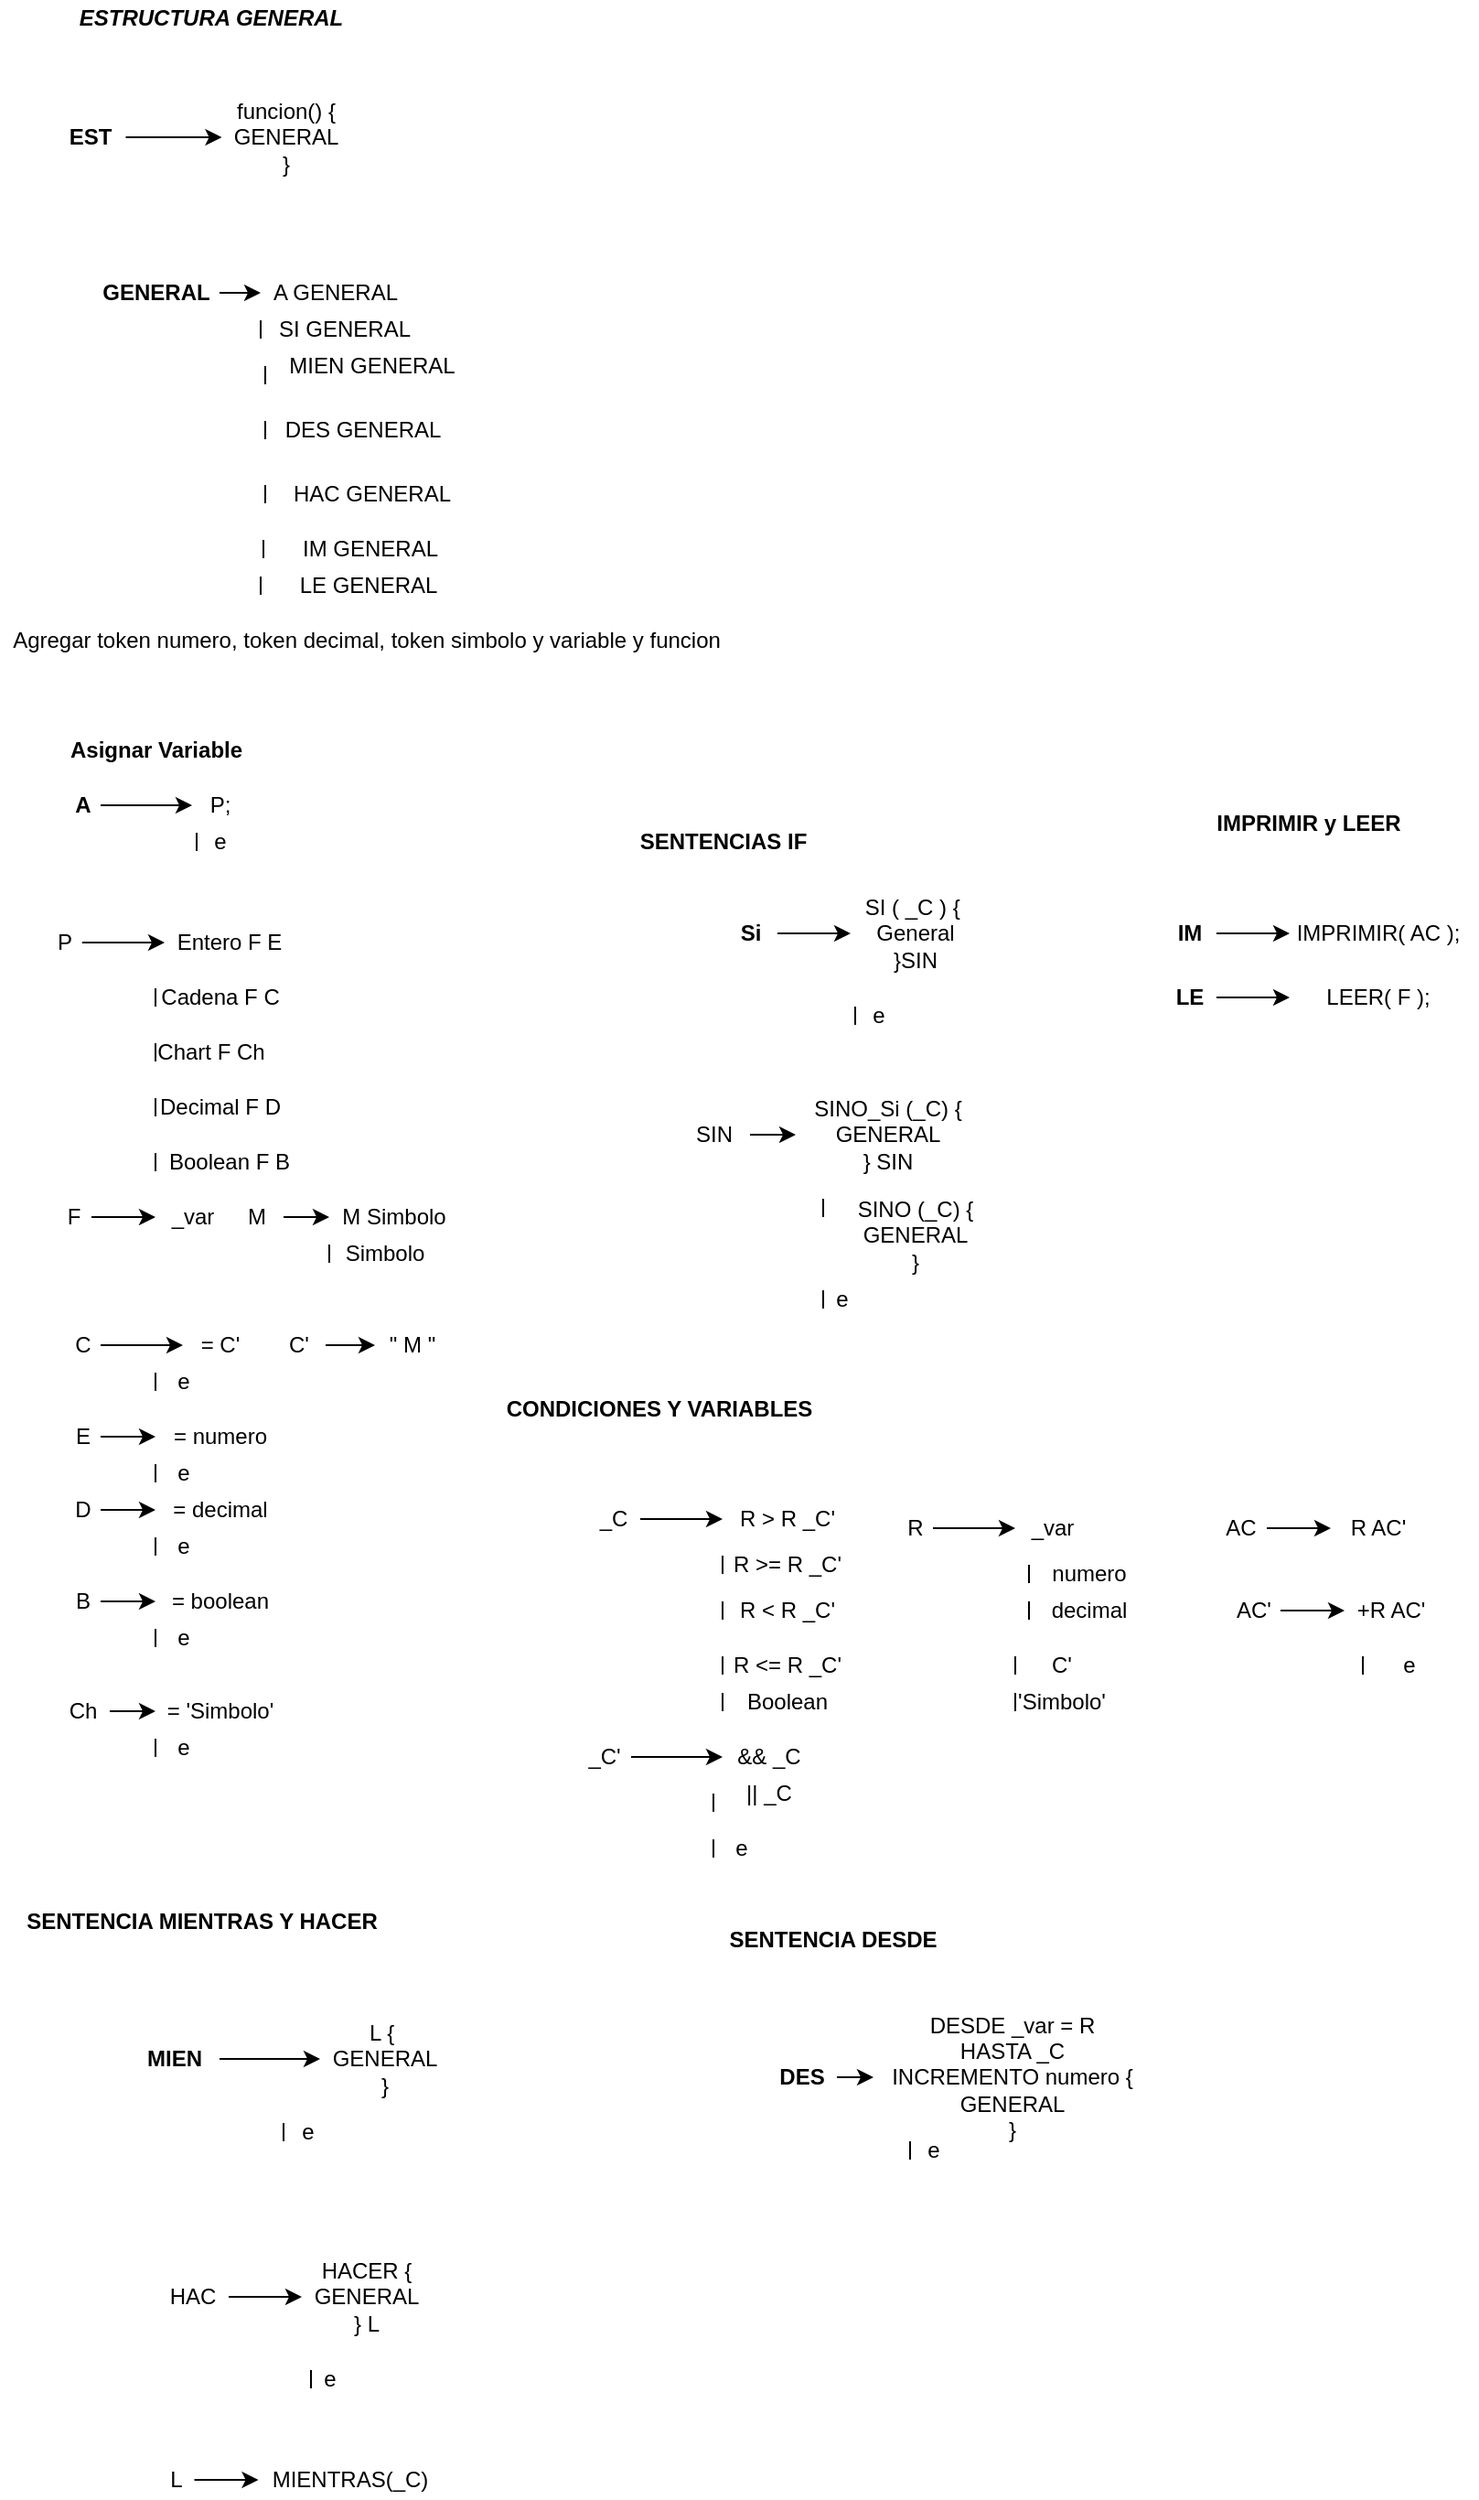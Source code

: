 <mxfile version="13.8.3" type="device" pages="2"><diagram id="mUQVE-ZteT_OCegpUI4z" name="Page-1"><mxGraphModel dx="1278" dy="1680" grid="1" gridSize="10" guides="1" tooltips="1" connect="1" arrows="1" fold="1" page="1" pageScale="1" pageWidth="850" pageHeight="1100" math="0" shadow="0"><root><mxCell id="0"/><mxCell id="1" parent="0"/><mxCell id="_lLSEtpYAkQoD_iz4OOs-1" value="&lt;b&gt;A&lt;/b&gt;" style="text;html=1;align=center;verticalAlign=middle;resizable=0;points=[];autosize=1;" parent="1" vertex="1"><mxGeometry x="35" y="-40" width="20" height="20" as="geometry"/></mxCell><mxCell id="_lLSEtpYAkQoD_iz4OOs-2" value="" style="endArrow=classic;html=1;" parent="1" source="_lLSEtpYAkQoD_iz4OOs-1" target="_lLSEtpYAkQoD_iz4OOs-3" edge="1"><mxGeometry width="50" height="50" relative="1" as="geometry"><mxPoint x="75" y="90" as="sourcePoint"/><mxPoint x="125" y="40" as="targetPoint"/></mxGeometry></mxCell><mxCell id="_lLSEtpYAkQoD_iz4OOs-3" value="P;" style="text;html=1;align=center;verticalAlign=middle;resizable=0;points=[];autosize=1;" parent="1" vertex="1"><mxGeometry x="105" y="-40" width="30" height="20" as="geometry"/></mxCell><mxCell id="_lLSEtpYAkQoD_iz4OOs-6" value="P" style="text;html=1;align=center;verticalAlign=middle;resizable=0;points=[];autosize=1;" parent="1" vertex="1"><mxGeometry x="25" y="35" width="20" height="20" as="geometry"/></mxCell><mxCell id="_lLSEtpYAkQoD_iz4OOs-7" value="" style="endArrow=classic;html=1;" parent="1" source="_lLSEtpYAkQoD_iz4OOs-6" target="_lLSEtpYAkQoD_iz4OOs-8" edge="1"><mxGeometry width="50" height="50" relative="1" as="geometry"><mxPoint x="65" y="165" as="sourcePoint"/><mxPoint x="115" y="115" as="targetPoint"/></mxGeometry></mxCell><mxCell id="_lLSEtpYAkQoD_iz4OOs-8" value="Entero F E" style="text;html=1;align=center;verticalAlign=middle;resizable=0;points=[];autosize=1;" parent="1" vertex="1"><mxGeometry x="90" y="35" width="70" height="20" as="geometry"/></mxCell><mxCell id="_lLSEtpYAkQoD_iz4OOs-11" value="F" style="text;html=1;align=center;verticalAlign=middle;resizable=0;points=[];autosize=1;" parent="1" vertex="1"><mxGeometry x="30" y="185" width="20" height="20" as="geometry"/></mxCell><mxCell id="_lLSEtpYAkQoD_iz4OOs-12" value="" style="endArrow=classic;html=1;" parent="1" source="_lLSEtpYAkQoD_iz4OOs-11" target="_lLSEtpYAkQoD_iz4OOs-13" edge="1"><mxGeometry width="50" height="50" relative="1" as="geometry"><mxPoint x="70" y="315" as="sourcePoint"/><mxPoint x="120" y="265" as="targetPoint"/></mxGeometry></mxCell><mxCell id="_lLSEtpYAkQoD_iz4OOs-13" value="_var" style="text;html=1;align=center;verticalAlign=middle;resizable=0;points=[];autosize=1;" parent="1" vertex="1"><mxGeometry x="85" y="185" width="40" height="20" as="geometry"/></mxCell><mxCell id="_lLSEtpYAkQoD_iz4OOs-17" value="C" style="text;html=1;align=center;verticalAlign=middle;resizable=0;points=[];autosize=1;" parent="1" vertex="1"><mxGeometry x="35" y="255" width="20" height="20" as="geometry"/></mxCell><mxCell id="_lLSEtpYAkQoD_iz4OOs-18" value="" style="endArrow=classic;html=1;" parent="1" source="_lLSEtpYAkQoD_iz4OOs-17" target="_lLSEtpYAkQoD_iz4OOs-19" edge="1"><mxGeometry width="50" height="50" relative="1" as="geometry"><mxPoint x="75" y="385" as="sourcePoint"/><mxPoint x="125" y="335" as="targetPoint"/></mxGeometry></mxCell><mxCell id="_lLSEtpYAkQoD_iz4OOs-19" value="= C'" style="text;html=1;align=center;verticalAlign=middle;resizable=0;points=[];autosize=1;" parent="1" vertex="1"><mxGeometry x="100" y="255" width="40" height="20" as="geometry"/></mxCell><mxCell id="_lLSEtpYAkQoD_iz4OOs-20" value="e" style="text;html=1;align=center;verticalAlign=middle;resizable=0;points=[];autosize=1;" parent="1" vertex="1"><mxGeometry x="90" y="275" width="20" height="20" as="geometry"/></mxCell><mxCell id="_lLSEtpYAkQoD_iz4OOs-21" value="" style="endArrow=none;html=1;" parent="1" edge="1"><mxGeometry width="50" height="50" relative="1" as="geometry"><mxPoint x="85" y="290" as="sourcePoint"/><mxPoint x="85" y="280" as="targetPoint"/></mxGeometry></mxCell><mxCell id="_lLSEtpYAkQoD_iz4OOs-30" value="&lt;b&gt;SENTENCIAS IF&lt;/b&gt;" style="text;html=1;align=center;verticalAlign=middle;resizable=0;points=[];autosize=1;" parent="1" vertex="1"><mxGeometry x="340" y="-20" width="110" height="20" as="geometry"/></mxCell><mxCell id="_lLSEtpYAkQoD_iz4OOs-60" value="Cadena F C" style="text;html=1;align=center;verticalAlign=middle;resizable=0;points=[];autosize=1;" parent="1" vertex="1"><mxGeometry x="80" y="65" width="80" height="20" as="geometry"/></mxCell><mxCell id="_lLSEtpYAkQoD_iz4OOs-61" value="" style="endArrow=none;html=1;" parent="1" edge="1"><mxGeometry width="50" height="50" relative="1" as="geometry"><mxPoint x="85" y="80" as="sourcePoint"/><mxPoint x="85" y="70" as="targetPoint"/></mxGeometry></mxCell><mxCell id="_lLSEtpYAkQoD_iz4OOs-62" value="Chart F Ch" style="text;html=1;align=center;verticalAlign=middle;resizable=0;points=[];autosize=1;" parent="1" vertex="1"><mxGeometry x="80" y="95" width="70" height="20" as="geometry"/></mxCell><mxCell id="_lLSEtpYAkQoD_iz4OOs-63" value="" style="endArrow=none;html=1;" parent="1" edge="1"><mxGeometry width="50" height="50" relative="1" as="geometry"><mxPoint x="85" y="110" as="sourcePoint"/><mxPoint x="85" y="100" as="targetPoint"/></mxGeometry></mxCell><mxCell id="_lLSEtpYAkQoD_iz4OOs-64" value="Decimal F D" style="text;html=1;align=center;verticalAlign=middle;resizable=0;points=[];autosize=1;" parent="1" vertex="1"><mxGeometry x="80" y="125" width="80" height="20" as="geometry"/></mxCell><mxCell id="_lLSEtpYAkQoD_iz4OOs-65" value="" style="endArrow=none;html=1;" parent="1" edge="1"><mxGeometry width="50" height="50" relative="1" as="geometry"><mxPoint x="85" y="140" as="sourcePoint"/><mxPoint x="85" y="130" as="targetPoint"/></mxGeometry></mxCell><mxCell id="_lLSEtpYAkQoD_iz4OOs-66" value="Boolean F B" style="text;html=1;align=center;verticalAlign=middle;resizable=0;points=[];autosize=1;" parent="1" vertex="1"><mxGeometry x="85" y="155" width="80" height="20" as="geometry"/></mxCell><mxCell id="_lLSEtpYAkQoD_iz4OOs-67" value="" style="endArrow=none;html=1;" parent="1" edge="1"><mxGeometry width="50" height="50" relative="1" as="geometry"><mxPoint x="85" y="170" as="sourcePoint"/><mxPoint x="85" y="160" as="targetPoint"/></mxGeometry></mxCell><mxCell id="_lLSEtpYAkQoD_iz4OOs-68" value="C'" style="text;html=1;align=center;verticalAlign=middle;resizable=0;points=[];autosize=1;" parent="1" vertex="1"><mxGeometry x="148" y="255" width="30" height="20" as="geometry"/></mxCell><mxCell id="_lLSEtpYAkQoD_iz4OOs-69" value="" style="endArrow=classic;html=1;" parent="1" source="_lLSEtpYAkQoD_iz4OOs-68" target="_lLSEtpYAkQoD_iz4OOs-70" edge="1"><mxGeometry width="50" height="50" relative="1" as="geometry"><mxPoint x="193" y="385" as="sourcePoint"/><mxPoint x="243" y="335" as="targetPoint"/></mxGeometry></mxCell><mxCell id="_lLSEtpYAkQoD_iz4OOs-70" value="&quot; M &quot;" style="text;html=1;align=center;verticalAlign=middle;resizable=0;points=[];autosize=1;" parent="1" vertex="1"><mxGeometry x="205" y="255" width="40" height="20" as="geometry"/></mxCell><mxCell id="_lLSEtpYAkQoD_iz4OOs-73" value="M" style="text;html=1;align=center;verticalAlign=middle;resizable=0;points=[];autosize=1;" parent="1" vertex="1"><mxGeometry x="125" y="185" width="30" height="20" as="geometry"/></mxCell><mxCell id="_lLSEtpYAkQoD_iz4OOs-74" value="" style="endArrow=classic;html=1;" parent="1" source="_lLSEtpYAkQoD_iz4OOs-73" target="_lLSEtpYAkQoD_iz4OOs-75" edge="1"><mxGeometry width="50" height="50" relative="1" as="geometry"><mxPoint x="170" y="315" as="sourcePoint"/><mxPoint x="220" y="265" as="targetPoint"/></mxGeometry></mxCell><mxCell id="_lLSEtpYAkQoD_iz4OOs-75" value="M Simbolo" style="text;html=1;align=center;verticalAlign=middle;resizable=0;points=[];autosize=1;" parent="1" vertex="1"><mxGeometry x="180" y="185" width="70" height="20" as="geometry"/></mxCell><mxCell id="_lLSEtpYAkQoD_iz4OOs-76" value="Simbolo" style="text;html=1;align=center;verticalAlign=middle;resizable=0;points=[];autosize=1;" parent="1" vertex="1"><mxGeometry x="180" y="205" width="60" height="20" as="geometry"/></mxCell><mxCell id="_lLSEtpYAkQoD_iz4OOs-77" value="" style="endArrow=none;html=1;" parent="1" edge="1"><mxGeometry width="50" height="50" relative="1" as="geometry"><mxPoint x="180" y="220" as="sourcePoint"/><mxPoint x="180" y="210" as="targetPoint"/></mxGeometry></mxCell><mxCell id="_lLSEtpYAkQoD_iz4OOs-88" value="E" style="text;html=1;align=center;verticalAlign=middle;resizable=0;points=[];autosize=1;" parent="1" vertex="1"><mxGeometry x="35" y="305" width="20" height="20" as="geometry"/></mxCell><mxCell id="_lLSEtpYAkQoD_iz4OOs-89" value="" style="endArrow=classic;html=1;" parent="1" source="_lLSEtpYAkQoD_iz4OOs-88" target="_lLSEtpYAkQoD_iz4OOs-90" edge="1"><mxGeometry width="50" height="50" relative="1" as="geometry"><mxPoint x="75" y="435" as="sourcePoint"/><mxPoint x="125" y="385" as="targetPoint"/></mxGeometry></mxCell><mxCell id="_lLSEtpYAkQoD_iz4OOs-90" value="= numero" style="text;html=1;align=center;verticalAlign=middle;resizable=0;points=[];autosize=1;" parent="1" vertex="1"><mxGeometry x="85" y="305" width="70" height="20" as="geometry"/></mxCell><mxCell id="_lLSEtpYAkQoD_iz4OOs-91" value="e" style="text;html=1;align=center;verticalAlign=middle;resizable=0;points=[];autosize=1;" parent="1" vertex="1"><mxGeometry x="90" y="325" width="20" height="20" as="geometry"/></mxCell><mxCell id="_lLSEtpYAkQoD_iz4OOs-92" value="" style="endArrow=none;html=1;" parent="1" edge="1"><mxGeometry width="50" height="50" relative="1" as="geometry"><mxPoint x="85" y="340" as="sourcePoint"/><mxPoint x="85" y="330" as="targetPoint"/></mxGeometry></mxCell><mxCell id="_lLSEtpYAkQoD_iz4OOs-96" value="Ch" style="text;html=1;align=center;verticalAlign=middle;resizable=0;points=[];autosize=1;" parent="1" vertex="1"><mxGeometry x="30" y="455" width="30" height="20" as="geometry"/></mxCell><mxCell id="_lLSEtpYAkQoD_iz4OOs-97" value="" style="endArrow=classic;html=1;" parent="1" source="_lLSEtpYAkQoD_iz4OOs-96" target="_lLSEtpYAkQoD_iz4OOs-98" edge="1"><mxGeometry width="50" height="50" relative="1" as="geometry"><mxPoint x="75" y="585" as="sourcePoint"/><mxPoint x="125" y="535" as="targetPoint"/></mxGeometry></mxCell><mxCell id="_lLSEtpYAkQoD_iz4OOs-98" value="= 'Simbolo'" style="text;html=1;align=center;verticalAlign=middle;resizable=0;points=[];autosize=1;" parent="1" vertex="1"><mxGeometry x="85" y="455" width="70" height="20" as="geometry"/></mxCell><mxCell id="_lLSEtpYAkQoD_iz4OOs-99" value="e" style="text;html=1;align=center;verticalAlign=middle;resizable=0;points=[];autosize=1;" parent="1" vertex="1"><mxGeometry x="90" y="475" width="20" height="20" as="geometry"/></mxCell><mxCell id="_lLSEtpYAkQoD_iz4OOs-100" value="" style="endArrow=none;html=1;" parent="1" edge="1"><mxGeometry width="50" height="50" relative="1" as="geometry"><mxPoint x="85" y="490" as="sourcePoint"/><mxPoint x="85" y="480" as="targetPoint"/></mxGeometry></mxCell><mxCell id="_lLSEtpYAkQoD_iz4OOs-121" value="D" style="text;html=1;align=center;verticalAlign=middle;resizable=0;points=[];autosize=1;" parent="1" vertex="1"><mxGeometry x="35" y="345" width="20" height="20" as="geometry"/></mxCell><mxCell id="_lLSEtpYAkQoD_iz4OOs-122" value="" style="endArrow=classic;html=1;" parent="1" source="_lLSEtpYAkQoD_iz4OOs-121" target="_lLSEtpYAkQoD_iz4OOs-123" edge="1"><mxGeometry width="50" height="50" relative="1" as="geometry"><mxPoint x="75" y="475" as="sourcePoint"/><mxPoint x="125" y="425" as="targetPoint"/></mxGeometry></mxCell><mxCell id="_lLSEtpYAkQoD_iz4OOs-123" value="= decimal" style="text;html=1;align=center;verticalAlign=middle;resizable=0;points=[];autosize=1;" parent="1" vertex="1"><mxGeometry x="85" y="345" width="70" height="20" as="geometry"/></mxCell><mxCell id="_lLSEtpYAkQoD_iz4OOs-124" value="e" style="text;html=1;align=center;verticalAlign=middle;resizable=0;points=[];autosize=1;" parent="1" vertex="1"><mxGeometry x="90" y="365" width="20" height="20" as="geometry"/></mxCell><mxCell id="_lLSEtpYAkQoD_iz4OOs-125" value="" style="endArrow=none;html=1;" parent="1" edge="1"><mxGeometry width="50" height="50" relative="1" as="geometry"><mxPoint x="85" y="380" as="sourcePoint"/><mxPoint x="85" y="370" as="targetPoint"/></mxGeometry></mxCell><mxCell id="_lLSEtpYAkQoD_iz4OOs-131" value="B" style="text;html=1;align=center;verticalAlign=middle;resizable=0;points=[];autosize=1;" parent="1" vertex="1"><mxGeometry x="35" y="395" width="20" height="20" as="geometry"/></mxCell><mxCell id="_lLSEtpYAkQoD_iz4OOs-132" value="" style="endArrow=classic;html=1;" parent="1" source="_lLSEtpYAkQoD_iz4OOs-131" target="_lLSEtpYAkQoD_iz4OOs-133" edge="1"><mxGeometry width="50" height="50" relative="1" as="geometry"><mxPoint x="75" y="525" as="sourcePoint"/><mxPoint x="125" y="475" as="targetPoint"/></mxGeometry></mxCell><mxCell id="_lLSEtpYAkQoD_iz4OOs-133" value="= boolean" style="text;html=1;align=center;verticalAlign=middle;resizable=0;points=[];autosize=1;" parent="1" vertex="1"><mxGeometry x="85" y="395" width="70" height="20" as="geometry"/></mxCell><mxCell id="_lLSEtpYAkQoD_iz4OOs-134" value="e" style="text;html=1;align=center;verticalAlign=middle;resizable=0;points=[];autosize=1;" parent="1" vertex="1"><mxGeometry x="90" y="415" width="20" height="20" as="geometry"/></mxCell><mxCell id="_lLSEtpYAkQoD_iz4OOs-135" value="" style="endArrow=none;html=1;" parent="1" edge="1"><mxGeometry width="50" height="50" relative="1" as="geometry"><mxPoint x="85" y="430" as="sourcePoint"/><mxPoint x="85" y="420" as="targetPoint"/></mxGeometry></mxCell><mxCell id="_lLSEtpYAkQoD_iz4OOs-136" value="&lt;b&gt;Asignar Variable&lt;/b&gt;" style="text;html=1;align=center;verticalAlign=middle;resizable=0;points=[];autosize=1;" parent="1" vertex="1"><mxGeometry x="30" y="-70" width="110" height="20" as="geometry"/></mxCell><mxCell id="_lLSEtpYAkQoD_iz4OOs-137" value="&lt;b&gt;Si&lt;/b&gt;" style="text;html=1;align=center;verticalAlign=middle;resizable=0;points=[];autosize=1;" parent="1" vertex="1"><mxGeometry x="395" y="30" width="30" height="20" as="geometry"/></mxCell><mxCell id="_lLSEtpYAkQoD_iz4OOs-138" value="" style="endArrow=classic;html=1;" parent="1" source="_lLSEtpYAkQoD_iz4OOs-137" target="_lLSEtpYAkQoD_iz4OOs-139" edge="1"><mxGeometry width="50" height="50" relative="1" as="geometry"><mxPoint x="440" y="160" as="sourcePoint"/><mxPoint x="490" y="110" as="targetPoint"/></mxGeometry></mxCell><mxCell id="_lLSEtpYAkQoD_iz4OOs-139" value="SI ( _C ) {&amp;nbsp;&lt;br&gt;General&lt;br&gt;}SIN" style="text;html=1;align=center;verticalAlign=middle;resizable=0;points=[];autosize=1;" parent="1" vertex="1"><mxGeometry x="465" y="15" width="70" height="50" as="geometry"/></mxCell><mxCell id="_lLSEtpYAkQoD_iz4OOs-149" value="SIN" style="text;html=1;align=center;verticalAlign=middle;resizable=0;points=[];autosize=1;" parent="1" vertex="1"><mxGeometry x="370" y="140" width="40" height="20" as="geometry"/></mxCell><mxCell id="_lLSEtpYAkQoD_iz4OOs-150" value="" style="endArrow=classic;html=1;" parent="1" source="_lLSEtpYAkQoD_iz4OOs-149" target="_lLSEtpYAkQoD_iz4OOs-151" edge="1"><mxGeometry width="50" height="50" relative="1" as="geometry"><mxPoint x="440" y="270" as="sourcePoint"/><mxPoint x="490" y="220" as="targetPoint"/></mxGeometry></mxCell><mxCell id="_lLSEtpYAkQoD_iz4OOs-151" value="SINO_Si (_C) {&lt;br&gt;GENERAL&lt;br&gt;} SIN" style="text;html=1;align=center;verticalAlign=middle;resizable=0;points=[];autosize=1;" parent="1" vertex="1"><mxGeometry x="435" y="125" width="100" height="50" as="geometry"/></mxCell><mxCell id="_lLSEtpYAkQoD_iz4OOs-152" value="e" style="text;html=1;align=center;verticalAlign=middle;resizable=0;points=[];autosize=1;" parent="1" vertex="1"><mxGeometry x="450" y="230" width="20" height="20" as="geometry"/></mxCell><mxCell id="_lLSEtpYAkQoD_iz4OOs-153" value="" style="endArrow=none;html=1;" parent="1" edge="1"><mxGeometry width="50" height="50" relative="1" as="geometry"><mxPoint x="450" y="245" as="sourcePoint"/><mxPoint x="450" y="235" as="targetPoint"/></mxGeometry></mxCell><mxCell id="_lLSEtpYAkQoD_iz4OOs-154" value="SINO (_C) {&lt;br&gt;GENERAL&lt;br&gt;}" style="text;html=1;align=center;verticalAlign=middle;resizable=0;points=[];autosize=1;" parent="1" vertex="1"><mxGeometry x="460" y="180" width="80" height="50" as="geometry"/></mxCell><mxCell id="_lLSEtpYAkQoD_iz4OOs-155" value="" style="endArrow=none;html=1;" parent="1" edge="1"><mxGeometry width="50" height="50" relative="1" as="geometry"><mxPoint x="450" y="195" as="sourcePoint"/><mxPoint x="450" y="185" as="targetPoint"/></mxGeometry></mxCell><mxCell id="_lLSEtpYAkQoD_iz4OOs-156" value="_C" style="text;html=1;align=center;verticalAlign=middle;resizable=0;points=[];autosize=1;" parent="1" vertex="1"><mxGeometry x="320" y="350" width="30" height="20" as="geometry"/></mxCell><mxCell id="_lLSEtpYAkQoD_iz4OOs-157" value="" style="endArrow=classic;html=1;" parent="1" source="_lLSEtpYAkQoD_iz4OOs-156" target="_lLSEtpYAkQoD_iz4OOs-158" edge="1"><mxGeometry width="50" height="50" relative="1" as="geometry"><mxPoint x="365" y="480" as="sourcePoint"/><mxPoint x="415" y="430" as="targetPoint"/></mxGeometry></mxCell><mxCell id="_lLSEtpYAkQoD_iz4OOs-158" value="R &amp;gt; R _C'" style="text;html=1;align=center;verticalAlign=middle;resizable=0;points=[];autosize=1;" parent="1" vertex="1"><mxGeometry x="395" y="350" width="70" height="20" as="geometry"/></mxCell><mxCell id="_lLSEtpYAkQoD_iz4OOs-159" value="R &amp;gt;= R _C'" style="text;html=1;align=center;verticalAlign=middle;resizable=0;points=[];autosize=1;" parent="1" vertex="1"><mxGeometry x="395" y="375" width="70" height="20" as="geometry"/></mxCell><mxCell id="_lLSEtpYAkQoD_iz4OOs-160" value="" style="endArrow=none;html=1;" parent="1" edge="1"><mxGeometry width="50" height="50" relative="1" as="geometry"><mxPoint x="395" y="390" as="sourcePoint"/><mxPoint x="395" y="380" as="targetPoint"/></mxGeometry></mxCell><mxCell id="_lLSEtpYAkQoD_iz4OOs-166" value="R" style="text;html=1;align=center;verticalAlign=middle;resizable=0;points=[];autosize=1;" parent="1" vertex="1"><mxGeometry x="490" y="355" width="20" height="20" as="geometry"/></mxCell><mxCell id="_lLSEtpYAkQoD_iz4OOs-167" value="" style="endArrow=classic;html=1;" parent="1" source="_lLSEtpYAkQoD_iz4OOs-166" target="_lLSEtpYAkQoD_iz4OOs-168" edge="1"><mxGeometry width="50" height="50" relative="1" as="geometry"><mxPoint x="530" y="485" as="sourcePoint"/><mxPoint x="580" y="435" as="targetPoint"/></mxGeometry></mxCell><mxCell id="_lLSEtpYAkQoD_iz4OOs-168" value="_var" style="text;html=1;align=center;verticalAlign=middle;resizable=0;points=[];autosize=1;" parent="1" vertex="1"><mxGeometry x="555" y="355" width="40" height="20" as="geometry"/></mxCell><mxCell id="_lLSEtpYAkQoD_iz4OOs-169" value="numero" style="text;html=1;align=center;verticalAlign=middle;resizable=0;points=[];autosize=1;" parent="1" vertex="1"><mxGeometry x="565" y="380" width="60" height="20" as="geometry"/></mxCell><mxCell id="_lLSEtpYAkQoD_iz4OOs-170" value="" style="endArrow=none;html=1;" parent="1" edge="1"><mxGeometry width="50" height="50" relative="1" as="geometry"><mxPoint x="562.5" y="395" as="sourcePoint"/><mxPoint x="562.5" y="385" as="targetPoint"/></mxGeometry></mxCell><mxCell id="_lLSEtpYAkQoD_iz4OOs-171" value="decimal" style="text;html=1;align=center;verticalAlign=middle;resizable=0;points=[];autosize=1;" parent="1" vertex="1"><mxGeometry x="565" y="400" width="60" height="20" as="geometry"/></mxCell><mxCell id="_lLSEtpYAkQoD_iz4OOs-172" value="" style="endArrow=none;html=1;" parent="1" edge="1"><mxGeometry width="50" height="50" relative="1" as="geometry"><mxPoint x="562.5" y="415" as="sourcePoint"/><mxPoint x="562.5" y="405" as="targetPoint"/></mxGeometry></mxCell><mxCell id="_lLSEtpYAkQoD_iz4OOs-173" value="Agregar token numero, token decimal, token simbolo y variable y funcion" style="text;html=1;align=center;verticalAlign=middle;resizable=0;points=[];autosize=1;" parent="1" vertex="1"><mxGeometry y="-130" width="400" height="20" as="geometry"/></mxCell><mxCell id="_lLSEtpYAkQoD_iz4OOs-174" value="R &amp;lt; R _C'" style="text;html=1;align=center;verticalAlign=middle;resizable=0;points=[];autosize=1;" parent="1" vertex="1"><mxGeometry x="395" y="400" width="70" height="20" as="geometry"/></mxCell><mxCell id="_lLSEtpYAkQoD_iz4OOs-175" value="" style="endArrow=none;html=1;" parent="1" edge="1"><mxGeometry width="50" height="50" relative="1" as="geometry"><mxPoint x="395" y="415" as="sourcePoint"/><mxPoint x="395" y="405" as="targetPoint"/></mxGeometry></mxCell><mxCell id="_lLSEtpYAkQoD_iz4OOs-176" value="R &amp;lt;= R _C'" style="text;html=1;align=center;verticalAlign=middle;resizable=0;points=[];autosize=1;" parent="1" vertex="1"><mxGeometry x="395" y="430" width="70" height="20" as="geometry"/></mxCell><mxCell id="_lLSEtpYAkQoD_iz4OOs-177" value="" style="endArrow=none;html=1;" parent="1" edge="1"><mxGeometry width="50" height="50" relative="1" as="geometry"><mxPoint x="395" y="445" as="sourcePoint"/><mxPoint x="395" y="435" as="targetPoint"/></mxGeometry></mxCell><mxCell id="_lLSEtpYAkQoD_iz4OOs-178" value="Boolean" style="text;html=1;align=center;verticalAlign=middle;resizable=0;points=[];autosize=1;" parent="1" vertex="1"><mxGeometry x="400" y="450" width="60" height="20" as="geometry"/></mxCell><mxCell id="_lLSEtpYAkQoD_iz4OOs-179" value="" style="endArrow=none;html=1;" parent="1" edge="1"><mxGeometry width="50" height="50" relative="1" as="geometry"><mxPoint x="395" y="465" as="sourcePoint"/><mxPoint x="395" y="455" as="targetPoint"/></mxGeometry></mxCell><mxCell id="_lLSEtpYAkQoD_iz4OOs-180" value="_C'" style="text;html=1;align=center;verticalAlign=middle;resizable=0;points=[];autosize=1;" parent="1" vertex="1"><mxGeometry x="315" y="480" width="30" height="20" as="geometry"/></mxCell><mxCell id="_lLSEtpYAkQoD_iz4OOs-181" value="" style="endArrow=classic;html=1;" parent="1" source="_lLSEtpYAkQoD_iz4OOs-180" target="_lLSEtpYAkQoD_iz4OOs-182" edge="1"><mxGeometry width="50" height="50" relative="1" as="geometry"><mxPoint x="360" y="610" as="sourcePoint"/><mxPoint x="410" y="560" as="targetPoint"/></mxGeometry></mxCell><mxCell id="_lLSEtpYAkQoD_iz4OOs-182" value="&amp;amp;&amp;amp; _C" style="text;html=1;align=center;verticalAlign=middle;resizable=0;points=[];autosize=1;" parent="1" vertex="1"><mxGeometry x="395" y="480" width="50" height="20" as="geometry"/></mxCell><mxCell id="_lLSEtpYAkQoD_iz4OOs-183" value="|| _C" style="text;html=1;align=center;verticalAlign=middle;resizable=0;points=[];autosize=1;" parent="1" vertex="1"><mxGeometry x="400" y="500" width="40" height="20" as="geometry"/></mxCell><mxCell id="_lLSEtpYAkQoD_iz4OOs-184" value="" style="endArrow=none;html=1;" parent="1" edge="1"><mxGeometry width="50" height="50" relative="1" as="geometry"><mxPoint x="390" y="520" as="sourcePoint"/><mxPoint x="390" y="510" as="targetPoint"/></mxGeometry></mxCell><mxCell id="_lLSEtpYAkQoD_iz4OOs-185" value="e" style="text;html=1;align=center;verticalAlign=middle;resizable=0;points=[];autosize=1;" parent="1" vertex="1"><mxGeometry x="395" y="530" width="20" height="20" as="geometry"/></mxCell><mxCell id="_lLSEtpYAkQoD_iz4OOs-186" value="" style="endArrow=none;html=1;" parent="1" edge="1"><mxGeometry width="50" height="50" relative="1" as="geometry"><mxPoint x="390" y="545" as="sourcePoint"/><mxPoint x="390" y="535" as="targetPoint"/></mxGeometry></mxCell><mxCell id="_lLSEtpYAkQoD_iz4OOs-191" value="&lt;b&gt;MIEN&lt;/b&gt;" style="text;html=1;align=center;verticalAlign=middle;resizable=0;points=[];autosize=1;" parent="1" vertex="1"><mxGeometry x="70" y="645" width="50" height="20" as="geometry"/></mxCell><mxCell id="_lLSEtpYAkQoD_iz4OOs-192" value="" style="endArrow=classic;html=1;" parent="1" source="_lLSEtpYAkQoD_iz4OOs-191" target="_lLSEtpYAkQoD_iz4OOs-193" edge="1"><mxGeometry width="50" height="50" relative="1" as="geometry"><mxPoint x="150" y="775" as="sourcePoint"/><mxPoint x="200" y="725" as="targetPoint"/></mxGeometry></mxCell><mxCell id="_lLSEtpYAkQoD_iz4OOs-193" value="L {&amp;nbsp;&lt;br&gt;GENERAL&lt;br&gt;}" style="text;html=1;align=center;verticalAlign=middle;resizable=0;points=[];autosize=1;" parent="1" vertex="1"><mxGeometry x="175" y="630" width="70" height="50" as="geometry"/></mxCell><mxCell id="_lLSEtpYAkQoD_iz4OOs-194" value="HAC" style="text;html=1;align=center;verticalAlign=middle;resizable=0;points=[];autosize=1;" parent="1" vertex="1"><mxGeometry x="85" y="775" width="40" height="20" as="geometry"/></mxCell><mxCell id="_lLSEtpYAkQoD_iz4OOs-195" value="" style="endArrow=classic;html=1;" parent="1" source="_lLSEtpYAkQoD_iz4OOs-194" target="_lLSEtpYAkQoD_iz4OOs-196" edge="1"><mxGeometry width="50" height="50" relative="1" as="geometry"><mxPoint x="155" y="905" as="sourcePoint"/><mxPoint x="205" y="855" as="targetPoint"/></mxGeometry></mxCell><mxCell id="_lLSEtpYAkQoD_iz4OOs-196" value="HACER {&lt;br&gt;GENERAL&lt;br&gt;} L" style="text;html=1;align=center;verticalAlign=middle;resizable=0;points=[];autosize=1;" parent="1" vertex="1"><mxGeometry x="165" y="760" width="70" height="50" as="geometry"/></mxCell><mxCell id="_lLSEtpYAkQoD_iz4OOs-197" value="e" style="text;html=1;align=center;verticalAlign=middle;resizable=0;points=[];autosize=1;" parent="1" vertex="1"><mxGeometry x="170" y="820" width="20" height="20" as="geometry"/></mxCell><mxCell id="_lLSEtpYAkQoD_iz4OOs-198" value="" style="endArrow=none;html=1;" parent="1" edge="1"><mxGeometry width="50" height="50" relative="1" as="geometry"><mxPoint x="170" y="835" as="sourcePoint"/><mxPoint x="170" y="825" as="targetPoint"/></mxGeometry></mxCell><mxCell id="_lLSEtpYAkQoD_iz4OOs-226" value="e" style="text;html=1;align=center;verticalAlign=middle;resizable=0;points=[];autosize=1;" parent="1" vertex="1"><mxGeometry x="110" y="-20" width="20" height="20" as="geometry"/></mxCell><mxCell id="_lLSEtpYAkQoD_iz4OOs-227" value="" style="endArrow=none;html=1;" parent="1" edge="1"><mxGeometry width="50" height="50" relative="1" as="geometry"><mxPoint x="107.5" y="-5" as="sourcePoint"/><mxPoint x="107.5" y="-15" as="targetPoint"/></mxGeometry></mxCell><mxCell id="_lLSEtpYAkQoD_iz4OOs-228" value="e" style="text;html=1;align=center;verticalAlign=middle;resizable=0;points=[];autosize=1;" parent="1" vertex="1"><mxGeometry x="470" y="75" width="20" height="20" as="geometry"/></mxCell><mxCell id="_lLSEtpYAkQoD_iz4OOs-229" value="" style="endArrow=none;html=1;" parent="1" edge="1"><mxGeometry width="50" height="50" relative="1" as="geometry"><mxPoint x="467.5" y="90" as="sourcePoint"/><mxPoint x="467.5" y="80" as="targetPoint"/></mxGeometry></mxCell><mxCell id="_lLSEtpYAkQoD_iz4OOs-230" value="e" style="text;html=1;align=center;verticalAlign=middle;resizable=0;points=[];autosize=1;" parent="1" vertex="1"><mxGeometry x="157.5" y="685" width="20" height="20" as="geometry"/></mxCell><mxCell id="_lLSEtpYAkQoD_iz4OOs-231" value="" style="endArrow=none;html=1;" parent="1" edge="1"><mxGeometry width="50" height="50" relative="1" as="geometry"><mxPoint x="155" y="700" as="sourcePoint"/><mxPoint x="155" y="690" as="targetPoint"/></mxGeometry></mxCell><mxCell id="_lLSEtpYAkQoD_iz4OOs-232" value="&lt;b&gt;SENTENCIA MIENTRAS Y HACER&lt;/b&gt;" style="text;html=1;align=center;verticalAlign=middle;resizable=0;points=[];autosize=1;" parent="1" vertex="1"><mxGeometry x="5" y="570" width="210" height="20" as="geometry"/></mxCell><mxCell id="_lLSEtpYAkQoD_iz4OOs-233" value="&lt;b&gt;DES&lt;/b&gt;" style="text;html=1;align=center;verticalAlign=middle;resizable=0;points=[];autosize=1;" parent="1" vertex="1"><mxGeometry x="417.5" y="655" width="40" height="20" as="geometry"/></mxCell><mxCell id="_lLSEtpYAkQoD_iz4OOs-234" value="" style="endArrow=classic;html=1;" parent="1" source="_lLSEtpYAkQoD_iz4OOs-233" target="_lLSEtpYAkQoD_iz4OOs-235" edge="1"><mxGeometry width="50" height="50" relative="1" as="geometry"><mxPoint x="492.5" y="785" as="sourcePoint"/><mxPoint x="542.5" y="735" as="targetPoint"/></mxGeometry></mxCell><mxCell id="_lLSEtpYAkQoD_iz4OOs-235" value="DESDE _var = R&lt;br&gt;HASTA _C&lt;br&gt;INCREMENTO numero {&lt;br&gt;GENERAL&lt;br&gt;}" style="text;html=1;align=center;verticalAlign=middle;resizable=0;points=[];autosize=1;" parent="1" vertex="1"><mxGeometry x="477.5" y="630" width="150" height="70" as="geometry"/></mxCell><mxCell id="_lLSEtpYAkQoD_iz4OOs-236" value="e" style="text;html=1;align=center;verticalAlign=middle;resizable=0;points=[];autosize=1;" parent="1" vertex="1"><mxGeometry x="500" y="695" width="20" height="20" as="geometry"/></mxCell><mxCell id="_lLSEtpYAkQoD_iz4OOs-237" value="" style="endArrow=none;html=1;" parent="1" edge="1"><mxGeometry width="50" height="50" relative="1" as="geometry"><mxPoint x="497.5" y="710" as="sourcePoint"/><mxPoint x="497.5" y="700" as="targetPoint"/></mxGeometry></mxCell><mxCell id="_lLSEtpYAkQoD_iz4OOs-238" value="&lt;b&gt;SENTENCIA DESDE&lt;/b&gt;" style="text;html=1;align=center;verticalAlign=middle;resizable=0;points=[];autosize=1;" parent="1" vertex="1"><mxGeometry x="390" y="580" width="130" height="20" as="geometry"/></mxCell><mxCell id="_lLSEtpYAkQoD_iz4OOs-266" value="&lt;b&gt;EST&lt;/b&gt;" style="text;html=1;align=center;verticalAlign=middle;resizable=0;points=[];autosize=1;" parent="1" vertex="1"><mxGeometry x="28.75" y="-405" width="40" height="20" as="geometry"/></mxCell><mxCell id="_lLSEtpYAkQoD_iz4OOs-267" value="" style="endArrow=classic;html=1;" parent="1" target="_lLSEtpYAkQoD_iz4OOs-268" edge="1"><mxGeometry width="50" height="50" relative="1" as="geometry"><mxPoint x="68.75" y="-395" as="sourcePoint"/><mxPoint x="161.25" y="-325" as="targetPoint"/></mxGeometry></mxCell><mxCell id="_lLSEtpYAkQoD_iz4OOs-268" value="funcion() {&lt;br&gt;GENERAL&lt;br&gt;}" style="text;html=1;align=center;verticalAlign=middle;resizable=0;points=[];autosize=1;" parent="1" vertex="1"><mxGeometry x="121.25" y="-420" width="70" height="50" as="geometry"/></mxCell><mxCell id="_lLSEtpYAkQoD_iz4OOs-275" value="&lt;b&gt;GENERAL&lt;/b&gt;" style="text;html=1;align=center;verticalAlign=middle;resizable=0;points=[];autosize=1;" parent="1" vertex="1"><mxGeometry x="50" y="-320" width="70" height="20" as="geometry"/></mxCell><mxCell id="_lLSEtpYAkQoD_iz4OOs-276" value="" style="endArrow=classic;html=1;" parent="1" source="_lLSEtpYAkQoD_iz4OOs-275" edge="1"><mxGeometry width="50" height="50" relative="1" as="geometry"><mxPoint x="147.5" y="-190" as="sourcePoint"/><mxPoint x="142.5" y="-310" as="targetPoint"/></mxGeometry></mxCell><mxCell id="_lLSEtpYAkQoD_iz4OOs-278" value="&lt;b&gt;CONDICIONES Y VARIABLES&lt;/b&gt;" style="text;html=1;align=center;verticalAlign=middle;resizable=0;points=[];autosize=1;" parent="1" vertex="1"><mxGeometry x="270" y="290" width="180" height="20" as="geometry"/></mxCell><mxCell id="_lLSEtpYAkQoD_iz4OOs-284" value="SI GENERAL" style="text;html=1;align=center;verticalAlign=middle;resizable=0;points=[];autosize=1;" parent="1" vertex="1"><mxGeometry x="142.5" y="-300" width="90" height="20" as="geometry"/></mxCell><mxCell id="_lLSEtpYAkQoD_iz4OOs-285" value="" style="endArrow=none;html=1;" parent="1" edge="1"><mxGeometry width="50" height="50" relative="1" as="geometry"><mxPoint x="142.5" y="-285" as="sourcePoint"/><mxPoint x="142.5" y="-295" as="targetPoint"/></mxGeometry></mxCell><mxCell id="_lLSEtpYAkQoD_iz4OOs-286" value="MIEN GENERAL" style="text;html=1;align=center;verticalAlign=middle;resizable=0;points=[];autosize=1;" parent="1" vertex="1"><mxGeometry x="148" y="-280" width="110" height="20" as="geometry"/></mxCell><mxCell id="_lLSEtpYAkQoD_iz4OOs-287" value="" style="endArrow=none;html=1;" parent="1" edge="1"><mxGeometry width="50" height="50" relative="1" as="geometry"><mxPoint x="145" y="-260" as="sourcePoint"/><mxPoint x="145" y="-270" as="targetPoint"/></mxGeometry></mxCell><mxCell id="_lLSEtpYAkQoD_iz4OOs-288" value="DES GENERAL" style="text;html=1;align=center;verticalAlign=middle;resizable=0;points=[];autosize=1;" parent="1" vertex="1"><mxGeometry x="148" y="-245" width="100" height="20" as="geometry"/></mxCell><mxCell id="_lLSEtpYAkQoD_iz4OOs-289" value="" style="endArrow=none;html=1;" parent="1" edge="1"><mxGeometry width="50" height="50" relative="1" as="geometry"><mxPoint x="145" y="-230" as="sourcePoint"/><mxPoint x="145" y="-240" as="targetPoint"/></mxGeometry></mxCell><mxCell id="_lLSEtpYAkQoD_iz4OOs-290" value="A GENERAL" style="text;html=1;align=center;verticalAlign=middle;resizable=0;points=[];autosize=1;" parent="1" vertex="1"><mxGeometry x="142.5" y="-320" width="80" height="20" as="geometry"/></mxCell><mxCell id="_lLSEtpYAkQoD_iz4OOs-291" value="&lt;b&gt;&lt;i&gt;ESTRUCTURA GENERAL&lt;/i&gt;&lt;/b&gt;" style="text;html=1;align=center;verticalAlign=middle;resizable=0;points=[];autosize=1;" parent="1" vertex="1"><mxGeometry x="35" y="-470" width="160" height="20" as="geometry"/></mxCell><mxCell id="_lLSEtpYAkQoD_iz4OOs-293" value="HAC GENERAL" style="text;html=1;align=center;verticalAlign=middle;resizable=0;points=[];autosize=1;" parent="1" vertex="1"><mxGeometry x="153" y="-210" width="100" height="20" as="geometry"/></mxCell><mxCell id="_lLSEtpYAkQoD_iz4OOs-294" value="" style="endArrow=none;html=1;" parent="1" edge="1"><mxGeometry width="50" height="50" relative="1" as="geometry"><mxPoint x="145" y="-195" as="sourcePoint"/><mxPoint x="145" y="-205" as="targetPoint"/></mxGeometry></mxCell><mxCell id="L0dqgHhPWtvRSQq7aUFF-1" value="L" style="text;html=1;align=center;verticalAlign=middle;resizable=0;points=[];autosize=1;" parent="1" vertex="1"><mxGeometry x="86.25" y="875" width="20" height="20" as="geometry"/></mxCell><mxCell id="L0dqgHhPWtvRSQq7aUFF-2" value="" style="endArrow=classic;html=1;" parent="1" source="L0dqgHhPWtvRSQq7aUFF-1" target="L0dqgHhPWtvRSQq7aUFF-3" edge="1"><mxGeometry width="50" height="50" relative="1" as="geometry"><mxPoint x="146.25" y="1005" as="sourcePoint"/><mxPoint x="196.25" y="955" as="targetPoint"/></mxGeometry></mxCell><mxCell id="L0dqgHhPWtvRSQq7aUFF-3" value="MIENTRAS(_C)" style="text;html=1;align=center;verticalAlign=middle;resizable=0;points=[];autosize=1;" parent="1" vertex="1"><mxGeometry x="141.25" y="875" width="100" height="20" as="geometry"/></mxCell><mxCell id="L0dqgHhPWtvRSQq7aUFF-6" value="&lt;b&gt;IMPRIMIR y LEER&lt;/b&gt;" style="text;html=1;align=center;verticalAlign=middle;resizable=0;points=[];autosize=1;" parent="1" vertex="1"><mxGeometry x="655" y="-30" width="120" height="20" as="geometry"/></mxCell><mxCell id="L0dqgHhPWtvRSQq7aUFF-7" value="&lt;b&gt;IM&lt;/b&gt;" style="text;html=1;align=center;verticalAlign=middle;resizable=0;points=[];autosize=1;" parent="1" vertex="1"><mxGeometry x="635" y="30" width="30" height="20" as="geometry"/></mxCell><mxCell id="L0dqgHhPWtvRSQq7aUFF-8" value="" style="endArrow=classic;html=1;" parent="1" source="L0dqgHhPWtvRSQq7aUFF-7" edge="1"><mxGeometry width="50" height="50" relative="1" as="geometry"><mxPoint x="680" y="160" as="sourcePoint"/><mxPoint x="705" y="40" as="targetPoint"/></mxGeometry></mxCell><mxCell id="L0dqgHhPWtvRSQq7aUFF-14" value="IMPRIMIR( AC );" style="text;html=1;align=center;verticalAlign=middle;resizable=0;points=[];autosize=1;" parent="1" vertex="1"><mxGeometry x="697.5" y="30" width="110" height="20" as="geometry"/></mxCell><mxCell id="L0dqgHhPWtvRSQq7aUFF-15" value="C'" style="text;html=1;align=center;verticalAlign=middle;resizable=0;points=[];autosize=1;" parent="1" vertex="1"><mxGeometry x="565" y="430" width="30" height="20" as="geometry"/></mxCell><mxCell id="L0dqgHhPWtvRSQq7aUFF-16" value="" style="endArrow=none;html=1;" parent="1" edge="1"><mxGeometry width="50" height="50" relative="1" as="geometry"><mxPoint x="555" y="445" as="sourcePoint"/><mxPoint x="555" y="435" as="targetPoint"/></mxGeometry></mxCell><mxCell id="L0dqgHhPWtvRSQq7aUFF-17" value="'Simbolo'" style="text;html=1;align=center;verticalAlign=middle;resizable=0;points=[];autosize=1;" parent="1" vertex="1"><mxGeometry x="550" y="450" width="60" height="20" as="geometry"/></mxCell><mxCell id="L0dqgHhPWtvRSQq7aUFF-18" value="" style="endArrow=none;html=1;" parent="1" edge="1"><mxGeometry width="50" height="50" relative="1" as="geometry"><mxPoint x="555" y="465" as="sourcePoint"/><mxPoint x="555" y="455" as="targetPoint"/></mxGeometry></mxCell><mxCell id="L0dqgHhPWtvRSQq7aUFF-20" value="AC" style="text;html=1;align=center;verticalAlign=middle;resizable=0;points=[];autosize=1;" parent="1" vertex="1"><mxGeometry x="662.5" y="355" width="30" height="20" as="geometry"/></mxCell><mxCell id="L0dqgHhPWtvRSQq7aUFF-21" value="" style="endArrow=classic;html=1;" parent="1" source="L0dqgHhPWtvRSQq7aUFF-20" target="L0dqgHhPWtvRSQq7aUFF-22" edge="1"><mxGeometry width="50" height="50" relative="1" as="geometry"><mxPoint x="707.5" y="485" as="sourcePoint"/><mxPoint x="757.5" y="435" as="targetPoint"/></mxGeometry></mxCell><mxCell id="L0dqgHhPWtvRSQq7aUFF-22" value="R AC'" style="text;html=1;align=center;verticalAlign=middle;resizable=0;points=[];autosize=1;" parent="1" vertex="1"><mxGeometry x="727.5" y="355" width="50" height="20" as="geometry"/></mxCell><mxCell id="L0dqgHhPWtvRSQq7aUFF-33" value="AC'" style="text;html=1;align=center;verticalAlign=middle;resizable=0;points=[];autosize=1;" parent="1" vertex="1"><mxGeometry x="670" y="400" width="30" height="20" as="geometry"/></mxCell><mxCell id="L0dqgHhPWtvRSQq7aUFF-34" value="" style="endArrow=classic;html=1;" parent="1" source="L0dqgHhPWtvRSQq7aUFF-33" target="L0dqgHhPWtvRSQq7aUFF-35" edge="1"><mxGeometry width="50" height="50" relative="1" as="geometry"><mxPoint x="715" y="530" as="sourcePoint"/><mxPoint x="765" y="480" as="targetPoint"/></mxGeometry></mxCell><mxCell id="L0dqgHhPWtvRSQq7aUFF-35" value="+R AC'" style="text;html=1;align=center;verticalAlign=middle;resizable=0;points=[];autosize=1;" parent="1" vertex="1"><mxGeometry x="735" y="400" width="50" height="20" as="geometry"/></mxCell><mxCell id="L0dqgHhPWtvRSQq7aUFF-44" value="e" style="text;html=1;align=center;verticalAlign=middle;resizable=0;points=[];autosize=1;" parent="1" vertex="1"><mxGeometry x="760" y="430" width="20" height="20" as="geometry"/></mxCell><mxCell id="L0dqgHhPWtvRSQq7aUFF-45" value="" style="endArrow=none;html=1;" parent="1" edge="1"><mxGeometry width="50" height="50" relative="1" as="geometry"><mxPoint x="745" y="445" as="sourcePoint"/><mxPoint x="745" y="435" as="targetPoint"/></mxGeometry></mxCell><mxCell id="L0dqgHhPWtvRSQq7aUFF-47" value="&lt;b&gt;LE&lt;/b&gt;" style="text;html=1;align=center;verticalAlign=middle;resizable=0;points=[];autosize=1;" parent="1" vertex="1"><mxGeometry x="635" y="65" width="30" height="20" as="geometry"/></mxCell><mxCell id="L0dqgHhPWtvRSQq7aUFF-48" value="" style="endArrow=classic;html=1;" parent="1" source="L0dqgHhPWtvRSQq7aUFF-47" edge="1"><mxGeometry width="50" height="50" relative="1" as="geometry"><mxPoint x="680" y="195" as="sourcePoint"/><mxPoint x="705" y="75" as="targetPoint"/></mxGeometry></mxCell><mxCell id="L0dqgHhPWtvRSQq7aUFF-49" value="LEER( F );" style="text;html=1;align=center;verticalAlign=middle;resizable=0;points=[];autosize=1;" parent="1" vertex="1"><mxGeometry x="717.5" y="65" width="70" height="20" as="geometry"/></mxCell><mxCell id="L0dqgHhPWtvRSQq7aUFF-50" value="IM GENERAL" style="text;html=1;align=center;verticalAlign=middle;resizable=0;points=[];autosize=1;" parent="1" vertex="1"><mxGeometry x="157" y="-180" width="90" height="20" as="geometry"/></mxCell><mxCell id="L0dqgHhPWtvRSQq7aUFF-51" value="" style="endArrow=none;html=1;" parent="1" edge="1"><mxGeometry width="50" height="50" relative="1" as="geometry"><mxPoint x="144" y="-165" as="sourcePoint"/><mxPoint x="144" y="-175" as="targetPoint"/></mxGeometry></mxCell><mxCell id="L0dqgHhPWtvRSQq7aUFF-52" value="LE GENERAL" style="text;html=1;align=center;verticalAlign=middle;resizable=0;points=[];autosize=1;" parent="1" vertex="1"><mxGeometry x="155.5" y="-160" width="90" height="20" as="geometry"/></mxCell><mxCell id="L0dqgHhPWtvRSQq7aUFF-53" value="" style="endArrow=none;html=1;" parent="1" edge="1"><mxGeometry width="50" height="50" relative="1" as="geometry"><mxPoint x="142.5" y="-145" as="sourcePoint"/><mxPoint x="142.5" y="-155" as="targetPoint"/></mxGeometry></mxCell></root></mxGraphModel></diagram><diagram id="Wk_WtuHq9eoilateHtxX" name="Page-2"><mxGraphModel dx="424" dy="474" grid="1" gridSize="10" guides="1" tooltips="1" connect="1" arrows="1" fold="1" page="1" pageScale="1" pageWidth="850" pageHeight="1100" math="0" shadow="0"><root><mxCell id="BW0y8Jc5R1AhAsYQ4XR_-0"/><mxCell id="BW0y8Jc5R1AhAsYQ4XR_-1" parent="BW0y8Jc5R1AhAsYQ4XR_-0"/><mxCell id="BW0y8Jc5R1AhAsYQ4XR_-3" value="E -&amp;gt; FG" style="text;html=1;align=center;verticalAlign=middle;resizable=0;points=[];autosize=1;" vertex="1" parent="BW0y8Jc5R1AhAsYQ4XR_-1"><mxGeometry x="60" y="80" width="60" height="20" as="geometry"/></mxCell><mxCell id="BW0y8Jc5R1AhAsYQ4XR_-4" value="F -&amp;gt; palabra Pa Pc Y" style="text;html=1;align=center;verticalAlign=middle;resizable=0;points=[];autosize=1;" vertex="1" parent="BW0y8Jc5R1AhAsYQ4XR_-1"><mxGeometry x="115" y="80" width="130" height="20" as="geometry"/></mxCell><mxCell id="BW0y8Jc5R1AhAsYQ4XR_-5" value="Y -&amp;gt; {&amp;nbsp;" style="text;html=1;align=center;verticalAlign=middle;resizable=0;points=[];autosize=1;" vertex="1" parent="BW0y8Jc5R1AhAsYQ4XR_-1"><mxGeometry x="275" y="80" width="50" height="20" as="geometry"/></mxCell><mxCell id="BW0y8Jc5R1AhAsYQ4XR_-6" value="G -&amp;gt; AG&lt;br&gt;&amp;nbsp; &amp;nbsp; &amp;nbsp; &amp;nbsp; |SG&lt;br&gt;&amp;nbsp; &amp;nbsp; &amp;nbsp; &amp;nbsp; |MG&lt;br&gt;&amp;nbsp; &amp;nbsp; &amp;nbsp; &amp;nbsp;|DG&lt;br&gt;&amp;nbsp; &amp;nbsp; &amp;nbsp; &amp;nbsp;|HG&lt;br&gt;&amp;nbsp; &amp;nbsp; &amp;nbsp; &amp;nbsp;|IG&lt;br&gt;&amp;nbsp; &amp;nbsp; &amp;nbsp; &amp;nbsp;|LG&lt;br&gt;&amp;nbsp; &amp;nbsp; | _Y" style="text;html=1;align=center;verticalAlign=middle;resizable=0;points=[];autosize=1;" vertex="1" parent="BW0y8Jc5R1AhAsYQ4XR_-1"><mxGeometry x="360" y="80" width="60" height="110" as="geometry"/></mxCell><mxCell id="BW0y8Jc5R1AhAsYQ4XR_-7" value="Asignar Variable" style="text;html=1;align=center;verticalAlign=middle;resizable=0;points=[];autosize=1;" vertex="1" parent="BW0y8Jc5R1AhAsYQ4XR_-1"><mxGeometry x="20" y="210" width="100" height="20" as="geometry"/></mxCell><mxCell id="BW0y8Jc5R1AhAsYQ4XR_-8" value="A-&amp;gt; PQ&lt;br&gt;&amp;nbsp;|e" style="text;html=1;align=center;verticalAlign=middle;resizable=0;points=[];autosize=1;" vertex="1" parent="BW0y8Jc5R1AhAsYQ4XR_-1"><mxGeometry x="10" y="235" width="60" height="30" as="geometry"/></mxCell><mxCell id="BW0y8Jc5R1AhAsYQ4XR_-9" value="V-&amp;gt; Variable" style="text;html=1;align=center;verticalAlign=middle;resizable=0;points=[];autosize=1;" vertex="1" parent="BW0y8Jc5R1AhAsYQ4XR_-1"><mxGeometry x="90" y="240" width="80" height="20" as="geometry"/></mxCell><mxCell id="BW0y8Jc5R1AhAsYQ4XR_-10" value="Q -&amp;gt; ;" style="text;html=1;align=center;verticalAlign=middle;resizable=0;points=[];autosize=1;" vertex="1" parent="BW0y8Jc5R1AhAsYQ4XR_-1"><mxGeometry x="205" y="240" width="50" height="20" as="geometry"/></mxCell><mxCell id="BW0y8Jc5R1AhAsYQ4XR_-11" value="P-&amp;gt; Entero V K&lt;br&gt;|Cadena V K&lt;br&gt;|Chart V K&lt;br&gt;| Decimal V K&lt;br&gt;| True V K&lt;br&gt;|False V K" style="text;html=1;align=center;verticalAlign=middle;resizable=0;points=[];autosize=1;" vertex="1" parent="BW0y8Jc5R1AhAsYQ4XR_-1"><mxGeometry x="10" y="290" width="100" height="90" as="geometry"/></mxCell><mxCell id="BW0y8Jc5R1AhAsYQ4XR_-12" value="K-&amp;gt; = _K Q&lt;br&gt;|N" style="text;html=1;align=center;verticalAlign=middle;resizable=0;points=[];autosize=1;" vertex="1" parent="BW0y8Jc5R1AhAsYQ4XR_-1"><mxGeometry x="155" y="300" width="80" height="30" as="geometry"/></mxCell><mxCell id="BW0y8Jc5R1AhAsYQ4XR_-13" value="_K -&amp;gt; V _K'" style="text;html=1;align=center;verticalAlign=middle;resizable=0;points=[];autosize=1;" vertex="1" parent="BW0y8Jc5R1AhAsYQ4XR_-1"><mxGeometry x="280" y="240" width="80" height="20" as="geometry"/></mxCell><mxCell id="BW0y8Jc5R1AhAsYQ4XR_-14" value="N-&amp;gt; , V N&lt;br&gt;|Q" style="text;html=1;align=center;verticalAlign=middle;resizable=0;points=[];autosize=1;" vertex="1" parent="BW0y8Jc5R1AhAsYQ4XR_-1"><mxGeometry x="285" y="300" width="70" height="30" as="geometry"/></mxCell><mxCell id="BW0y8Jc5R1AhAsYQ4XR_-15" value="_K' -&amp;gt; +V_K'&lt;br&gt;&amp;nbsp; &amp;nbsp; &amp;nbsp; &amp;nbsp; &amp;nbsp; &amp;nbsp; &amp;nbsp; &amp;nbsp; &amp;nbsp; &amp;nbsp; &amp;nbsp;| + cadena V K_'&lt;br&gt;&amp;nbsp; &amp;nbsp; &amp;nbsp; &amp;nbsp; &amp;nbsp; &amp;nbsp; &amp;nbsp; &amp;nbsp; &amp;nbsp; &amp;nbsp; &amp;nbsp;| + chart V K_'&lt;br&gt;&amp;nbsp; &amp;nbsp; &amp;nbsp; &amp;nbsp; &amp;nbsp; &amp;nbsp; &amp;nbsp; &amp;nbsp; &amp;nbsp; &amp;nbsp; &amp;nbsp;| + decimal V K_'&lt;br&gt;&amp;nbsp; &amp;nbsp; &amp;nbsp; &amp;nbsp; &amp;nbsp; &amp;nbsp; &amp;nbsp; &amp;nbsp; &amp;nbsp; &amp;nbsp; &amp;nbsp;| + entero V K_'&lt;br&gt;&amp;nbsp; &amp;nbsp; &amp;nbsp; &amp;nbsp; &amp;nbsp; &amp;nbsp; &amp;nbsp; &amp;nbsp; &amp;nbsp; &amp;nbsp; &amp;nbsp;| + true V K_'&lt;br&gt;&amp;nbsp; &amp;nbsp; &amp;nbsp; &amp;nbsp; &amp;nbsp; &amp;nbsp; &amp;nbsp; &amp;nbsp; &amp;nbsp; &amp;nbsp; &amp;nbsp;| + false V K_'&lt;br&gt;| Q" style="text;html=1;align=center;verticalAlign=middle;resizable=0;points=[];autosize=1;" vertex="1" parent="BW0y8Jc5R1AhAsYQ4XR_-1"><mxGeometry x="355" y="245" width="180" height="110" as="geometry"/></mxCell><mxCell id="BW0y8Jc5R1AhAsYQ4XR_-16" value="SI Sentencia" style="text;html=1;align=center;verticalAlign=middle;resizable=0;points=[];autosize=1;" vertex="1" parent="BW0y8Jc5R1AhAsYQ4XR_-1"><mxGeometry x="20" y="400" width="80" height="20" as="geometry"/></mxCell><mxCell id="BW0y8Jc5R1AhAsYQ4XR_-17" value="Pa -&amp;gt; (" style="text;html=1;align=center;verticalAlign=middle;resizable=0;points=[];autosize=1;" vertex="1" parent="BW0y8Jc5R1AhAsYQ4XR_-1"><mxGeometry x="455" y="80" width="50" height="20" as="geometry"/></mxCell><mxCell id="BW0y8Jc5R1AhAsYQ4XR_-18" value="Pc -&amp;gt; )" style="text;html=1;align=center;verticalAlign=middle;resizable=0;points=[];autosize=1;" vertex="1" parent="BW0y8Jc5R1AhAsYQ4XR_-1"><mxGeometry x="535" y="80" width="50" height="20" as="geometry"/></mxCell><mxCell id="BW0y8Jc5R1AhAsYQ4XR_-19" value="S -&amp;gt; O _S" style="text;html=1;align=center;verticalAlign=middle;resizable=0;points=[];autosize=1;" vertex="1" parent="BW0y8Jc5R1AhAsYQ4XR_-1"><mxGeometry x="10" y="430" width="70" height="20" as="geometry"/></mxCell><mxCell id="BW0y8Jc5R1AhAsYQ4XR_-20" value="O -&amp;gt; SI T" style="text;html=1;align=center;verticalAlign=middle;resizable=0;points=[];autosize=1;" vertex="1" parent="BW0y8Jc5R1AhAsYQ4XR_-1"><mxGeometry x="100" y="430" width="60" height="20" as="geometry"/></mxCell><mxCell id="BW0y8Jc5R1AhAsYQ4XR_-22" value="W-&amp;gt; V&lt;br&gt;| entero&lt;br&gt;| decimal&lt;br&gt;| cadena&lt;br&gt;| chart&lt;br&gt;| true&lt;br&gt;| false" style="text;html=1;align=center;verticalAlign=middle;resizable=0;points=[];autosize=1;" vertex="1" parent="BW0y8Jc5R1AhAsYQ4XR_-1"><mxGeometry x="365" y="760" width="60" height="100" as="geometry"/></mxCell><mxCell id="BW0y8Jc5R1AhAsYQ4XR_-23" value="_P -&amp;gt; &amp;gt;&lt;br&gt;| &amp;gt;=&lt;br&gt;| &amp;lt;&lt;br&gt;| &amp;lt;=&amp;nbsp;&lt;br&gt;| !&lt;br&gt;| ==" style="text;html=1;align=center;verticalAlign=middle;resizable=0;points=[];autosize=1;" vertex="1" parent="BW0y8Jc5R1AhAsYQ4XR_-1"><mxGeometry x="470" y="770" width="50" height="90" as="geometry"/></mxCell><mxCell id="BW0y8Jc5R1AhAsYQ4XR_-29" value="_Y -&amp;gt; }" style="text;html=1;align=center;verticalAlign=middle;resizable=0;points=[];autosize=1;" vertex="1" parent="BW0y8Jc5R1AhAsYQ4XR_-1"><mxGeometry x="255" y="120" width="50" height="20" as="geometry"/></mxCell><mxCell id="BW0y8Jc5R1AhAsYQ4XR_-30" value="Sentencia Mientras" style="text;html=1;align=center;verticalAlign=middle;resizable=0;points=[];autosize=1;" vertex="1" parent="BW0y8Jc5R1AhAsYQ4XR_-1"><mxGeometry x="20" y="590" width="120" height="20" as="geometry"/></mxCell><mxCell id="BW0y8Jc5R1AhAsYQ4XR_-31" value="M -&amp;gt; _M R" style="text;html=1;align=center;verticalAlign=middle;resizable=0;points=[];autosize=1;" vertex="1" parent="BW0y8Jc5R1AhAsYQ4XR_-1"><mxGeometry x="15" y="640" width="70" height="20" as="geometry"/></mxCell><mxCell id="BW0y8Jc5R1AhAsYQ4XR_-32" value="_M -&amp;gt; MIENTRAS Pa T" style="text;html=1;align=center;verticalAlign=middle;resizable=0;points=[];autosize=1;" vertex="1" parent="BW0y8Jc5R1AhAsYQ4XR_-1"><mxGeometry x="120" y="640" width="140" height="20" as="geometry"/></mxCell><mxCell id="BW0y8Jc5R1AhAsYQ4XR_-39" value="Sentencia Hacer" style="text;html=1;align=center;verticalAlign=middle;resizable=0;points=[];autosize=1;" vertex="1" parent="BW0y8Jc5R1AhAsYQ4XR_-1"><mxGeometry x="15" y="700" width="100" height="20" as="geometry"/></mxCell><mxCell id="BW0y8Jc5R1AhAsYQ4XR_-40" value="H -&amp;gt; _H Z" style="text;html=1;align=center;verticalAlign=middle;resizable=0;points=[];autosize=1;" vertex="1" parent="BW0y8Jc5R1AhAsYQ4XR_-1"><mxGeometry x="15" y="760" width="70" height="20" as="geometry"/></mxCell><mxCell id="BW0y8Jc5R1AhAsYQ4XR_-41" value="_H -&amp;gt; HACER Pa&amp;nbsp;" style="text;html=1;align=center;verticalAlign=middle;resizable=0;points=[];autosize=1;" vertex="1" parent="BW0y8Jc5R1AhAsYQ4XR_-1"><mxGeometry x="125" y="760" width="110" height="20" as="geometry"/></mxCell><mxCell id="BW0y8Jc5R1AhAsYQ4XR_-42" value="T -&amp;gt; W _P L" style="text;html=1;align=center;verticalAlign=middle;resizable=0;points=[];autosize=1;" vertex="1" parent="BW0y8Jc5R1AhAsYQ4XR_-1"><mxGeometry x="360" y="710" width="80" height="20" as="geometry"/></mxCell><mxCell id="BW0y8Jc5R1AhAsYQ4XR_-43" value="L -&amp;gt; W C" style="text;html=1;align=center;verticalAlign=middle;resizable=0;points=[];autosize=1;" vertex="1" parent="BW0y8Jc5R1AhAsYQ4XR_-1"><mxGeometry x="475" y="710" width="60" height="20" as="geometry"/></mxCell><mxCell id="BW0y8Jc5R1AhAsYQ4XR_-44" value="C -&amp;gt; &amp;amp;&amp;amp; T&lt;br&gt;| || T&lt;br&gt;| Pc&amp;nbsp;" style="text;html=1;align=center;verticalAlign=middle;resizable=0;points=[];autosize=1;" vertex="1" parent="BW0y8Jc5R1AhAsYQ4XR_-1"><mxGeometry x="560" y="710" width="70" height="50" as="geometry"/></mxCell><mxCell id="BW0y8Jc5R1AhAsYQ4XR_-45" value="Z -&amp;gt; Y G M" style="text;html=1;align=center;verticalAlign=middle;resizable=0;points=[];autosize=1;" vertex="1" parent="BW0y8Jc5R1AhAsYQ4XR_-1"><mxGeometry x="25" y="820" width="70" height="20" as="geometry"/></mxCell><mxCell id="BW0y8Jc5R1AhAsYQ4XR_-46" value="Condicion&lt;br&gt;Abarca desde abrir el parentesis y cerrarlo" style="text;html=1;align=center;verticalAlign=middle;resizable=0;points=[];autosize=1;" vertex="1" parent="BW0y8Jc5R1AhAsYQ4XR_-1"><mxGeometry x="335" y="670" width="240" height="30" as="geometry"/></mxCell><mxCell id="BW0y8Jc5R1AhAsYQ4XR_-47" value="R-&amp;gt; YG" style="text;html=1;align=center;verticalAlign=middle;resizable=0;points=[];autosize=1;" vertex="1" parent="BW0y8Jc5R1AhAsYQ4XR_-1"><mxGeometry x="280" y="640" width="60" height="20" as="geometry"/></mxCell><mxCell id="BW0y8Jc5R1AhAsYQ4XR_-48" value="_S -&amp;gt; Y G O'" style="text;html=1;align=center;verticalAlign=middle;resizable=0;points=[];autosize=1;" vertex="1" parent="BW0y8Jc5R1AhAsYQ4XR_-1"><mxGeometry x="10" y="470" width="80" height="20" as="geometry"/></mxCell><mxCell id="BW0y8Jc5R1AhAsYQ4XR_-49" value="O' -&amp;gt; SINO_SI T _S&lt;br&gt;| SINO _S&lt;br&gt;| e&amp;nbsp; &amp;nbsp; &amp;nbsp; &amp;nbsp; &amp;nbsp; &amp;nbsp;" style="text;html=1;align=center;verticalAlign=middle;resizable=0;points=[];autosize=1;" vertex="1" parent="BW0y8Jc5R1AhAsYQ4XR_-1"><mxGeometry x="195" y="430" width="120" height="50" as="geometry"/></mxCell><mxCell id="BW0y8Jc5R1AhAsYQ4XR_-50" value="Sentencia Desde" style="text;html=1;align=center;verticalAlign=middle;resizable=0;points=[];autosize=1;" vertex="1" parent="BW0y8Jc5R1AhAsYQ4XR_-1"><mxGeometry x="20" y="920" width="110" height="20" as="geometry"/></mxCell><mxCell id="BW0y8Jc5R1AhAsYQ4XR_-51" value="D -&amp;gt; DESDE V X&amp;nbsp;" style="text;html=1;align=center;verticalAlign=middle;resizable=0;points=[];autosize=1;" vertex="1" parent="BW0y8Jc5R1AhAsYQ4XR_-1"><mxGeometry x="25" y="970" width="110" height="20" as="geometry"/></mxCell><mxCell id="BW0y8Jc5R1AhAsYQ4XR_-52" value="X-&amp;gt; = W B" style="text;html=1;align=center;verticalAlign=middle;resizable=0;points=[];autosize=1;" vertex="1" parent="BW0y8Jc5R1AhAsYQ4XR_-1"><mxGeometry x="30" y="1020" width="70" height="20" as="geometry"/></mxCell><mxCell id="BW0y8Jc5R1AhAsYQ4XR_-53" value="B -&amp;gt; HASTA V _B" style="text;html=1;align=center;verticalAlign=middle;resizable=0;points=[];autosize=1;" vertex="1" parent="BW0y8Jc5R1AhAsYQ4XR_-1"><mxGeometry x="170" y="970" width="110" height="20" as="geometry"/></mxCell><mxCell id="BW0y8Jc5R1AhAsYQ4XR_-54" value="_B -&amp;gt; _P W U" style="text;html=1;align=center;verticalAlign=middle;resizable=0;points=[];autosize=1;" vertex="1" parent="BW0y8Jc5R1AhAsYQ4XR_-1"><mxGeometry x="170" y="1020" width="90" height="20" as="geometry"/></mxCell><mxCell id="BW0y8Jc5R1AhAsYQ4XR_-55" value="U -&amp;gt; INCREMENTO W&amp;nbsp; _U" style="text;html=1;align=center;verticalAlign=middle;resizable=0;points=[];autosize=1;" vertex="1" parent="BW0y8Jc5R1AhAsYQ4XR_-1"><mxGeometry x="275" y="970" width="160" height="20" as="geometry"/></mxCell><mxCell id="BW0y8Jc5R1AhAsYQ4XR_-56" value="_U -&amp;gt; YG" style="text;html=1;align=center;verticalAlign=middle;resizable=0;points=[];autosize=1;" vertex="1" parent="BW0y8Jc5R1AhAsYQ4XR_-1"><mxGeometry x="285" y="1020" width="70" height="20" as="geometry"/></mxCell><mxCell id="BW0y8Jc5R1AhAsYQ4XR_-57" value="Sentencia Imprimir" style="text;html=1;align=center;verticalAlign=middle;resizable=0;points=[];autosize=1;" vertex="1" parent="BW0y8Jc5R1AhAsYQ4XR_-1"><mxGeometry x="475" y="940" width="120" height="20" as="geometry"/></mxCell><mxCell id="BW0y8Jc5R1AhAsYQ4XR_-58" value="I -&amp;gt; imprimir Pa W I'" style="text;html=1;align=center;verticalAlign=middle;resizable=0;points=[];autosize=1;" vertex="1" parent="BW0y8Jc5R1AhAsYQ4XR_-1"><mxGeometry x="460" y="980" width="120" height="20" as="geometry"/></mxCell><mxCell id="BW0y8Jc5R1AhAsYQ4XR_-60" value="J -&amp;gt; imprimir Pa W" style="text;html=1;align=center;verticalAlign=middle;resizable=0;points=[];autosize=1;" vertex="1" parent="BW0y8Jc5R1AhAsYQ4XR_-1"><mxGeometry x="595" y="980" width="110" height="20" as="geometry"/></mxCell><mxCell id="BW0y8Jc5R1AhAsYQ4XR_-61" value="I' -&amp;gt; + W I'&lt;br&gt;| Pc Q" style="text;html=1;align=center;verticalAlign=middle;resizable=0;points=[];autosize=1;" vertex="1" parent="BW0y8Jc5R1AhAsYQ4XR_-1"><mxGeometry x="465" y="1030" width="70" height="30" as="geometry"/></mxCell><mxCell id="BW0y8Jc5R1AhAsYQ4XR_-62" value="Sentencia Leer" style="text;html=1;align=center;verticalAlign=middle;resizable=0;points=[];autosize=1;" vertex="1" parent="BW0y8Jc5R1AhAsYQ4XR_-1"><mxGeometry x="730" y="940" width="100" height="20" as="geometry"/></mxCell><mxCell id="BW0y8Jc5R1AhAsYQ4XR_-63" value="L -&amp;gt; _L&amp;nbsp; _Q" style="text;html=1;align=center;verticalAlign=middle;resizable=0;points=[];autosize=1;" vertex="1" parent="BW0y8Jc5R1AhAsYQ4XR_-1"><mxGeometry x="725" y="980" width="70" height="20" as="geometry"/></mxCell><mxCell id="BW0y8Jc5R1AhAsYQ4XR_-64" value="_L -&amp;gt; leer Pa V" style="text;html=1;align=center;verticalAlign=middle;resizable=0;points=[];autosize=1;" vertex="1" parent="BW0y8Jc5R1AhAsYQ4XR_-1"><mxGeometry x="720" y="1020" width="100" height="20" as="geometry"/></mxCell><mxCell id="BW0y8Jc5R1AhAsYQ4XR_-65" value="_Q -&amp;gt; Pc Q" style="text;html=1;align=center;verticalAlign=middle;resizable=0;points=[];autosize=1;" vertex="1" parent="BW0y8Jc5R1AhAsYQ4XR_-1"><mxGeometry x="720" y="1050" width="80" height="20" as="geometry"/></mxCell></root></mxGraphModel></diagram></mxfile>